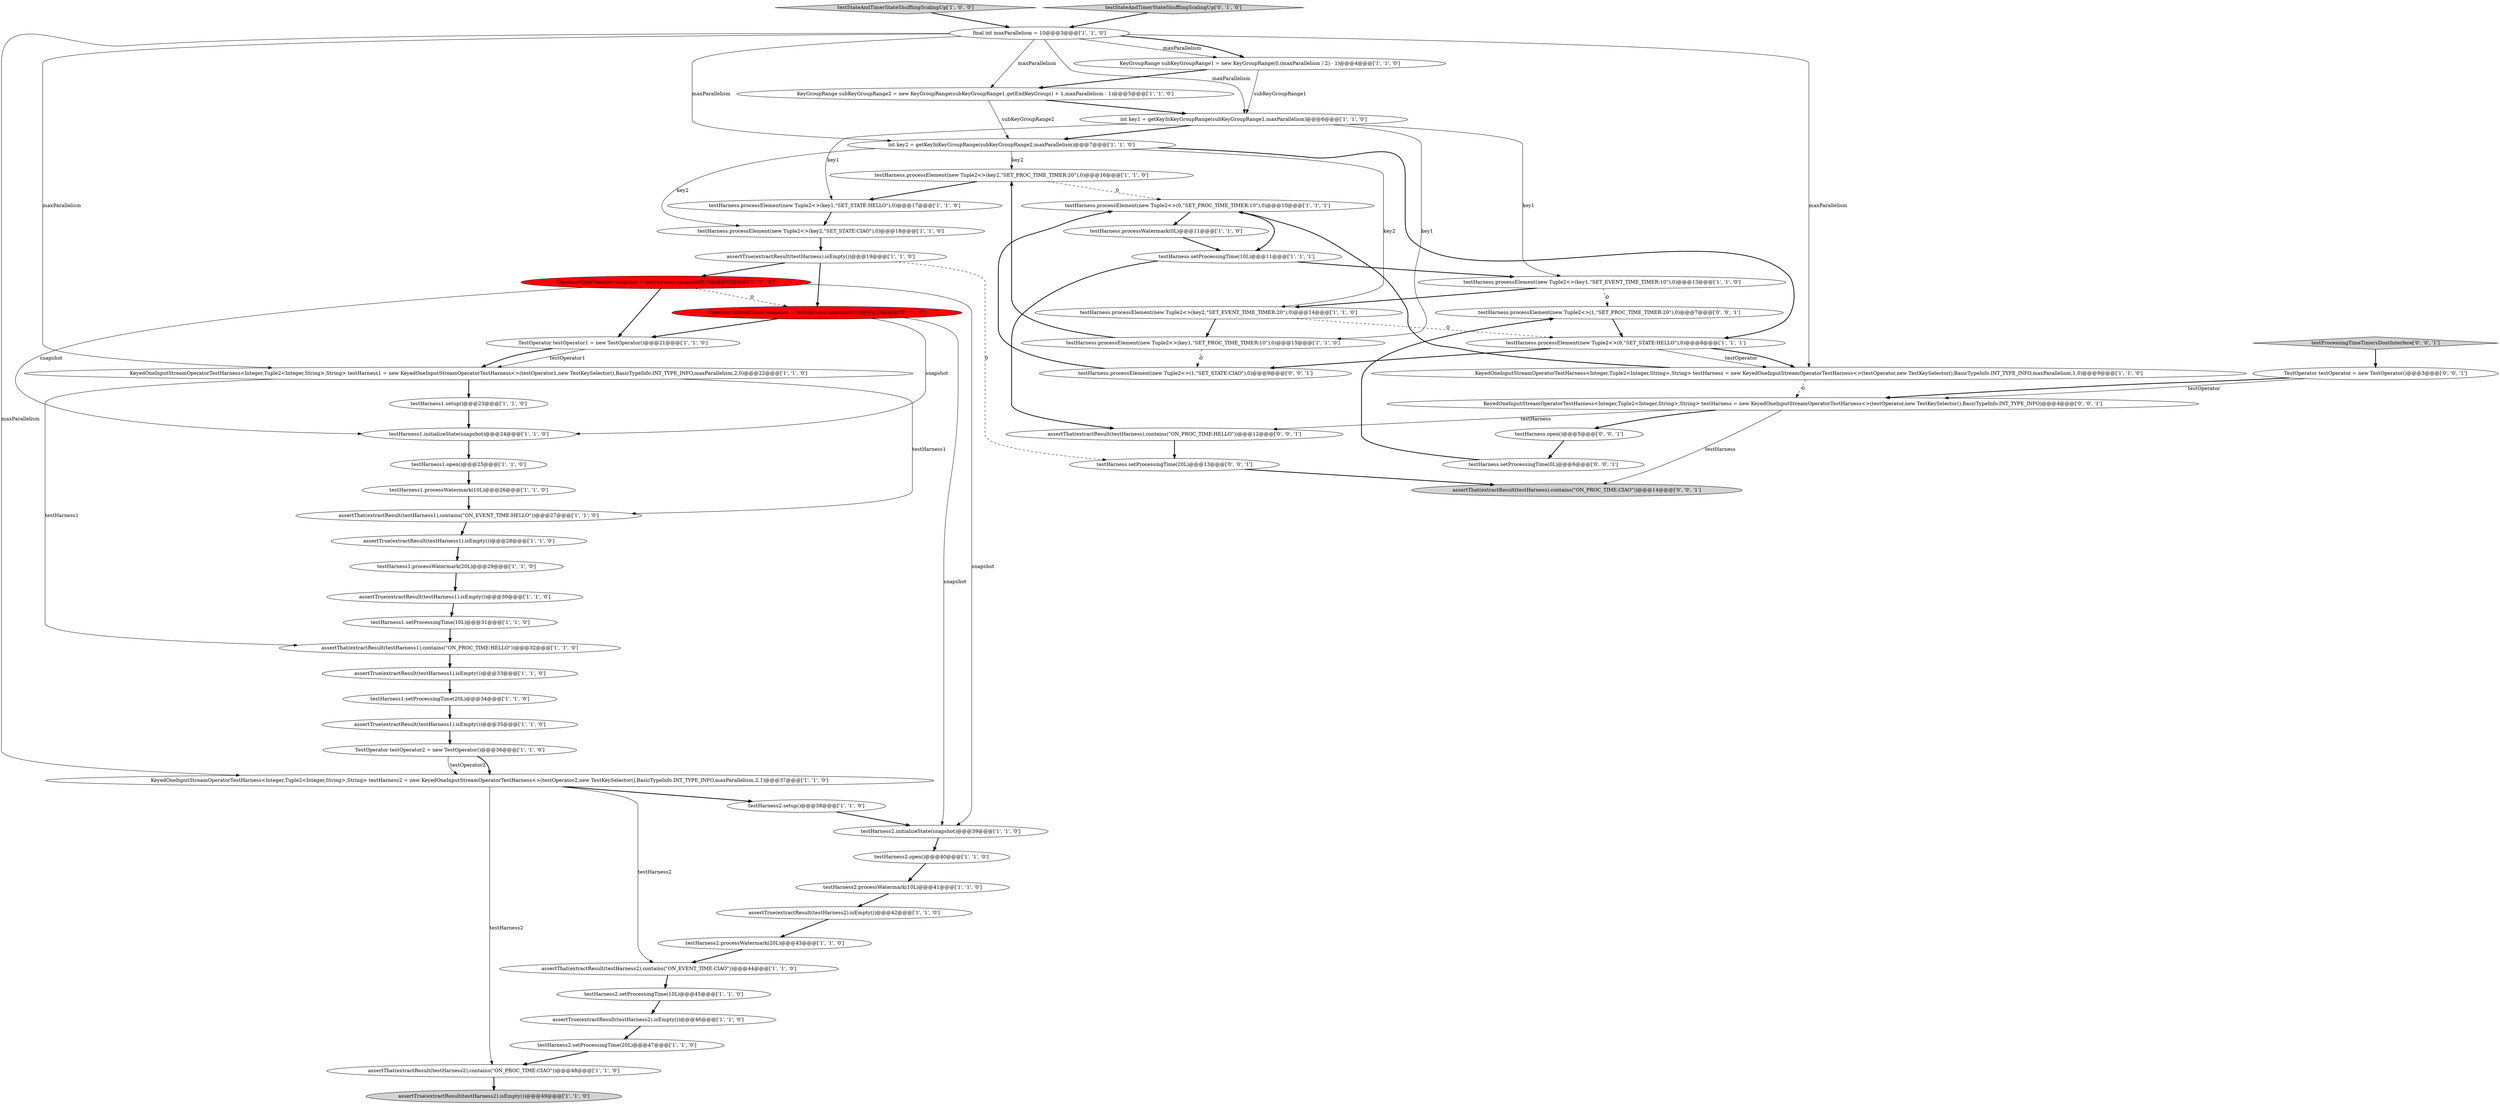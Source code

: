 digraph {
27 [style = filled, label = "testStateAndTimerStateShufflingScalingUp['1', '0', '0']", fillcolor = lightgray, shape = diamond image = "AAA0AAABBB1BBB"];
59 [style = filled, label = "testHarness.processElement(new Tuple2<>(1,\"SET_PROC_TIME_TIMER:20\"),0)@@@7@@@['0', '0', '1']", fillcolor = white, shape = ellipse image = "AAA0AAABBB3BBB"];
35 [style = filled, label = "assertTrue(extractResult(testHarness1).isEmpty())@@@28@@@['1', '1', '0']", fillcolor = white, shape = ellipse image = "AAA0AAABBB1BBB"];
53 [style = filled, label = "testProcessingTimeTimersDontInterfere['0', '0', '1']", fillcolor = lightgray, shape = diamond image = "AAA0AAABBB3BBB"];
18 [style = filled, label = "assertTrue(extractResult(testHarness1).isEmpty())@@@30@@@['1', '1', '0']", fillcolor = white, shape = ellipse image = "AAA0AAABBB1BBB"];
41 [style = filled, label = "int key2 = getKeyInKeyGroupRange(subKeyGroupRange2,maxParallelism)@@@7@@@['1', '1', '0']", fillcolor = white, shape = ellipse image = "AAA0AAABBB1BBB"];
31 [style = filled, label = "testHarness.processElement(new Tuple2<>(key1,\"SET_PROC_TIME_TIMER:10\"),0)@@@15@@@['1', '1', '0']", fillcolor = white, shape = ellipse image = "AAA0AAABBB1BBB"];
40 [style = filled, label = "OperatorStateHandles snapshot = testHarness.snapshot(0,0)@@@20@@@['1', '0', '0']", fillcolor = red, shape = ellipse image = "AAA1AAABBB1BBB"];
33 [style = filled, label = "testHarness.processElement(new Tuple2<>(key2,\"SET_PROC_TIME_TIMER:20\"),0)@@@16@@@['1', '1', '0']", fillcolor = white, shape = ellipse image = "AAA0AAABBB1BBB"];
55 [style = filled, label = "testHarness.open()@@@5@@@['0', '0', '1']", fillcolor = white, shape = ellipse image = "AAA0AAABBB3BBB"];
58 [style = filled, label = "assertThat(extractResult(testHarness),contains(\"ON_PROC_TIME:HELLO\"))@@@12@@@['0', '0', '1']", fillcolor = white, shape = ellipse image = "AAA0AAABBB3BBB"];
1 [style = filled, label = "assertThat(extractResult(testHarness2),contains(\"ON_PROC_TIME:CIAO\"))@@@48@@@['1', '1', '0']", fillcolor = white, shape = ellipse image = "AAA0AAABBB1BBB"];
42 [style = filled, label = "KeyGroupRange subKeyGroupRange2 = new KeyGroupRange(subKeyGroupRange1.getEndKeyGroup() + 1,maxParallelism - 1)@@@5@@@['1', '1', '0']", fillcolor = white, shape = ellipse image = "AAA0AAABBB1BBB"];
47 [style = filled, label = "testHarness2.setProcessingTime(10L)@@@45@@@['1', '1', '0']", fillcolor = white, shape = ellipse image = "AAA0AAABBB1BBB"];
7 [style = filled, label = "testHarness1.setProcessingTime(20L)@@@34@@@['1', '1', '0']", fillcolor = white, shape = ellipse image = "AAA0AAABBB1BBB"];
56 [style = filled, label = "testHarness.setProcessingTime(20L)@@@13@@@['0', '0', '1']", fillcolor = white, shape = ellipse image = "AAA0AAABBB3BBB"];
54 [style = filled, label = "TestOperator testOperator = new TestOperator()@@@3@@@['0', '0', '1']", fillcolor = white, shape = ellipse image = "AAA0AAABBB3BBB"];
19 [style = filled, label = "testHarness.processElement(new Tuple2<>(0,\"SET_STATE:HELLO\"),0)@@@8@@@['1', '1', '1']", fillcolor = white, shape = ellipse image = "AAA0AAABBB1BBB"];
4 [style = filled, label = "KeyGroupRange subKeyGroupRange1 = new KeyGroupRange(0,(maxParallelism / 2) - 1)@@@4@@@['1', '1', '0']", fillcolor = white, shape = ellipse image = "AAA0AAABBB1BBB"];
25 [style = filled, label = "assertTrue(extractResult(testHarness).isEmpty())@@@19@@@['1', '1', '0']", fillcolor = white, shape = ellipse image = "AAA0AAABBB1BBB"];
37 [style = filled, label = "testHarness.processElement(new Tuple2<>(0,\"SET_PROC_TIME_TIMER:10\"),0)@@@10@@@['1', '1', '1']", fillcolor = white, shape = ellipse image = "AAA0AAABBB1BBB"];
26 [style = filled, label = "assertTrue(extractResult(testHarness1).isEmpty())@@@33@@@['1', '1', '0']", fillcolor = white, shape = ellipse image = "AAA0AAABBB1BBB"];
2 [style = filled, label = "assertTrue(extractResult(testHarness2).isEmpty())@@@42@@@['1', '1', '0']", fillcolor = white, shape = ellipse image = "AAA0AAABBB1BBB"];
14 [style = filled, label = "TestOperator testOperator1 = new TestOperator()@@@21@@@['1', '1', '0']", fillcolor = white, shape = ellipse image = "AAA0AAABBB1BBB"];
15 [style = filled, label = "testHarness1.processWatermark(10L)@@@26@@@['1', '1', '0']", fillcolor = white, shape = ellipse image = "AAA0AAABBB1BBB"];
45 [style = filled, label = "testHarness.processElement(new Tuple2<>(key1,\"SET_STATE:HELLO\"),0)@@@17@@@['1', '1', '0']", fillcolor = white, shape = ellipse image = "AAA0AAABBB1BBB"];
46 [style = filled, label = "testHarness.processElement(new Tuple2<>(key2,\"SET_STATE:CIAO\"),0)@@@18@@@['1', '1', '0']", fillcolor = white, shape = ellipse image = "AAA0AAABBB1BBB"];
38 [style = filled, label = "testHarness1.setProcessingTime(10L)@@@31@@@['1', '1', '0']", fillcolor = white, shape = ellipse image = "AAA0AAABBB1BBB"];
52 [style = filled, label = "testHarness.setProcessingTime(0L)@@@6@@@['0', '0', '1']", fillcolor = white, shape = ellipse image = "AAA0AAABBB3BBB"];
17 [style = filled, label = "testHarness2.initializeState(snapshot)@@@39@@@['1', '1', '0']", fillcolor = white, shape = ellipse image = "AAA0AAABBB1BBB"];
11 [style = filled, label = "testHarness2.processWatermark(20L)@@@43@@@['1', '1', '0']", fillcolor = white, shape = ellipse image = "AAA0AAABBB1BBB"];
0 [style = filled, label = "testHarness1.initializeState(snapshot)@@@24@@@['1', '1', '0']", fillcolor = white, shape = ellipse image = "AAA0AAABBB1BBB"];
50 [style = filled, label = "KeyedOneInputStreamOperatorTestHarness<Integer,Tuple2<Integer,String>,String> testHarness = new KeyedOneInputStreamOperatorTestHarness<>(testOperator,new TestKeySelector(),BasicTypeInfo.INT_TYPE_INFO)@@@4@@@['0', '0', '1']", fillcolor = white, shape = ellipse image = "AAA0AAABBB3BBB"];
49 [style = filled, label = "OperatorSubtaskState snapshot = testHarness.snapshot(0,0)@@@20@@@['0', '1', '0']", fillcolor = red, shape = ellipse image = "AAA1AAABBB2BBB"];
44 [style = filled, label = "testHarness.processElement(new Tuple2<>(key2,\"SET_EVENT_TIME_TIMER:20\"),0)@@@14@@@['1', '1', '0']", fillcolor = white, shape = ellipse image = "AAA0AAABBB1BBB"];
21 [style = filled, label = "KeyedOneInputStreamOperatorTestHarness<Integer,Tuple2<Integer,String>,String> testHarness2 = new KeyedOneInputStreamOperatorTestHarness<>(testOperator2,new TestKeySelector(),BasicTypeInfo.INT_TYPE_INFO,maxParallelism,2,1)@@@37@@@['1', '1', '0']", fillcolor = white, shape = ellipse image = "AAA0AAABBB1BBB"];
20 [style = filled, label = "assertThat(extractResult(testHarness1),contains(\"ON_EVENT_TIME:HELLO\"))@@@27@@@['1', '1', '0']", fillcolor = white, shape = ellipse image = "AAA0AAABBB1BBB"];
8 [style = filled, label = "testHarness.processWatermark(0L)@@@11@@@['1', '1', '0']", fillcolor = white, shape = ellipse image = "AAA0AAABBB1BBB"];
30 [style = filled, label = "testHarness.processElement(new Tuple2<>(key1,\"SET_EVENT_TIME_TIMER:10\"),0)@@@13@@@['1', '1', '0']", fillcolor = white, shape = ellipse image = "AAA0AAABBB1BBB"];
24 [style = filled, label = "assertTrue(extractResult(testHarness2).isEmpty())@@@49@@@['1', '1', '0']", fillcolor = lightgray, shape = ellipse image = "AAA0AAABBB1BBB"];
28 [style = filled, label = "final int maxParallelism = 10@@@3@@@['1', '1', '0']", fillcolor = white, shape = ellipse image = "AAA0AAABBB1BBB"];
48 [style = filled, label = "testStateAndTimerStateShufflingScalingUp['0', '1', '0']", fillcolor = lightgray, shape = diamond image = "AAA0AAABBB2BBB"];
22 [style = filled, label = "testHarness2.processWatermark(10L)@@@41@@@['1', '1', '0']", fillcolor = white, shape = ellipse image = "AAA0AAABBB1BBB"];
51 [style = filled, label = "testHarness.processElement(new Tuple2<>(1,\"SET_STATE:CIAO\"),0)@@@9@@@['0', '0', '1']", fillcolor = white, shape = ellipse image = "AAA0AAABBB3BBB"];
23 [style = filled, label = "assertTrue(extractResult(testHarness2).isEmpty())@@@46@@@['1', '1', '0']", fillcolor = white, shape = ellipse image = "AAA0AAABBB1BBB"];
32 [style = filled, label = "assertThat(extractResult(testHarness2),contains(\"ON_EVENT_TIME:CIAO\"))@@@44@@@['1', '1', '0']", fillcolor = white, shape = ellipse image = "AAA0AAABBB1BBB"];
12 [style = filled, label = "int key1 = getKeyInKeyGroupRange(subKeyGroupRange1,maxParallelism)@@@6@@@['1', '1', '0']", fillcolor = white, shape = ellipse image = "AAA0AAABBB1BBB"];
39 [style = filled, label = "testHarness2.setup()@@@38@@@['1', '1', '0']", fillcolor = white, shape = ellipse image = "AAA0AAABBB1BBB"];
3 [style = filled, label = "assertTrue(extractResult(testHarness1).isEmpty())@@@35@@@['1', '1', '0']", fillcolor = white, shape = ellipse image = "AAA0AAABBB1BBB"];
16 [style = filled, label = "testHarness2.setProcessingTime(20L)@@@47@@@['1', '1', '0']", fillcolor = white, shape = ellipse image = "AAA0AAABBB1BBB"];
43 [style = filled, label = "KeyedOneInputStreamOperatorTestHarness<Integer,Tuple2<Integer,String>,String> testHarness = new KeyedOneInputStreamOperatorTestHarness<>(testOperator,new TestKeySelector(),BasicTypeInfo.INT_TYPE_INFO,maxParallelism,1,0)@@@9@@@['1', '1', '0']", fillcolor = white, shape = ellipse image = "AAA0AAABBB1BBB"];
6 [style = filled, label = "KeyedOneInputStreamOperatorTestHarness<Integer,Tuple2<Integer,String>,String> testHarness1 = new KeyedOneInputStreamOperatorTestHarness<>(testOperator1,new TestKeySelector(),BasicTypeInfo.INT_TYPE_INFO,maxParallelism,2,0)@@@22@@@['1', '1', '0']", fillcolor = white, shape = ellipse image = "AAA0AAABBB1BBB"];
29 [style = filled, label = "testHarness1.setup()@@@23@@@['1', '1', '0']", fillcolor = white, shape = ellipse image = "AAA0AAABBB1BBB"];
57 [style = filled, label = "assertThat(extractResult(testHarness),contains(\"ON_PROC_TIME:CIAO\"))@@@14@@@['0', '0', '1']", fillcolor = lightgray, shape = ellipse image = "AAA0AAABBB3BBB"];
9 [style = filled, label = "assertThat(extractResult(testHarness1),contains(\"ON_PROC_TIME:HELLO\"))@@@32@@@['1', '1', '0']", fillcolor = white, shape = ellipse image = "AAA0AAABBB1BBB"];
13 [style = filled, label = "testHarness2.open()@@@40@@@['1', '1', '0']", fillcolor = white, shape = ellipse image = "AAA0AAABBB1BBB"];
34 [style = filled, label = "TestOperator testOperator2 = new TestOperator()@@@36@@@['1', '1', '0']", fillcolor = white, shape = ellipse image = "AAA0AAABBB1BBB"];
5 [style = filled, label = "testHarness.setProcessingTime(10L)@@@11@@@['1', '1', '1']", fillcolor = white, shape = ellipse image = "AAA0AAABBB1BBB"];
10 [style = filled, label = "testHarness1.processWatermark(20L)@@@29@@@['1', '1', '0']", fillcolor = white, shape = ellipse image = "AAA0AAABBB1BBB"];
36 [style = filled, label = "testHarness1.open()@@@25@@@['1', '1', '0']", fillcolor = white, shape = ellipse image = "AAA0AAABBB1BBB"];
25->49 [style = bold, label=""];
25->56 [style = dashed, label="0"];
46->25 [style = bold, label=""];
41->19 [style = bold, label=""];
41->33 [style = solid, label="key2"];
27->28 [style = bold, label=""];
49->14 [style = bold, label=""];
40->0 [style = solid, label="snapshot"];
29->0 [style = bold, label=""];
52->59 [style = bold, label=""];
53->54 [style = bold, label=""];
30->59 [style = dashed, label="0"];
50->58 [style = solid, label="testHarness"];
6->29 [style = bold, label=""];
3->34 [style = bold, label=""];
9->26 [style = bold, label=""];
37->5 [style = bold, label=""];
28->4 [style = solid, label="maxParallelism"];
33->37 [style = dashed, label="0"];
15->20 [style = bold, label=""];
50->55 [style = bold, label=""];
40->17 [style = solid, label="snapshot"];
33->45 [style = bold, label=""];
35->10 [style = bold, label=""];
13->22 [style = bold, label=""];
5->30 [style = bold, label=""];
25->40 [style = bold, label=""];
28->12 [style = solid, label="maxParallelism"];
21->1 [style = solid, label="testHarness2"];
18->38 [style = bold, label=""];
40->49 [style = dashed, label="0"];
26->7 [style = bold, label=""];
31->51 [style = dashed, label="0"];
6->9 [style = solid, label="testHarness1"];
56->57 [style = bold, label=""];
28->21 [style = solid, label="maxParallelism"];
58->56 [style = bold, label=""];
0->36 [style = bold, label=""];
12->41 [style = bold, label=""];
41->44 [style = solid, label="key2"];
12->30 [style = solid, label="key1"];
34->21 [style = solid, label="testOperator2"];
12->45 [style = solid, label="key1"];
31->33 [style = bold, label=""];
6->20 [style = solid, label="testHarness1"];
42->41 [style = solid, label="subKeyGroupRange2"];
45->46 [style = bold, label=""];
48->28 [style = bold, label=""];
28->6 [style = solid, label="maxParallelism"];
14->6 [style = bold, label=""];
30->44 [style = bold, label=""];
10->18 [style = bold, label=""];
22->2 [style = bold, label=""];
19->43 [style = solid, label="testOperator"];
4->12 [style = solid, label="subKeyGroupRange1"];
38->9 [style = bold, label=""];
11->32 [style = bold, label=""];
43->50 [style = dashed, label="0"];
14->6 [style = solid, label="testOperator1"];
51->37 [style = bold, label=""];
21->39 [style = bold, label=""];
16->1 [style = bold, label=""];
39->17 [style = bold, label=""];
40->14 [style = bold, label=""];
17->13 [style = bold, label=""];
5->58 [style = bold, label=""];
21->32 [style = solid, label="testHarness2"];
55->52 [style = bold, label=""];
28->43 [style = solid, label="maxParallelism"];
19->51 [style = bold, label=""];
37->8 [style = bold, label=""];
47->23 [style = bold, label=""];
19->43 [style = bold, label=""];
2->11 [style = bold, label=""];
44->31 [style = bold, label=""];
34->21 [style = bold, label=""];
28->42 [style = solid, label="maxParallelism"];
44->19 [style = dashed, label="0"];
49->0 [style = solid, label="snapshot"];
28->41 [style = solid, label="maxParallelism"];
23->16 [style = bold, label=""];
50->57 [style = solid, label="testHarness"];
54->50 [style = solid, label="testOperator"];
36->15 [style = bold, label=""];
4->42 [style = bold, label=""];
43->37 [style = bold, label=""];
42->12 [style = bold, label=""];
7->3 [style = bold, label=""];
54->50 [style = bold, label=""];
32->47 [style = bold, label=""];
8->5 [style = bold, label=""];
1->24 [style = bold, label=""];
20->35 [style = bold, label=""];
49->17 [style = solid, label="snapshot"];
41->46 [style = solid, label="key2"];
12->31 [style = solid, label="key1"];
28->4 [style = bold, label=""];
59->19 [style = bold, label=""];
}
